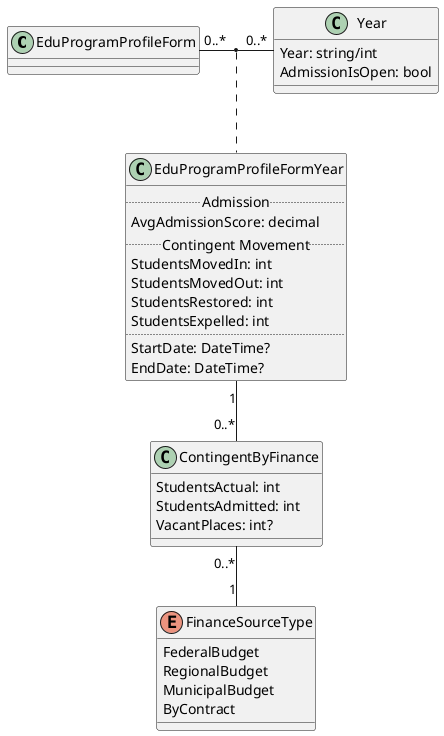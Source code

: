 @startuml Contingent

EduProgramProfileForm "0..*" - "0..*" Year
(EduProgramProfileForm, Year) .. EduProgramProfileFormYear 

ContingentByFinance "0..*" -- "1" FinanceSourceType
EduProgramProfileFormYear "1" -- "0..*" ContingentByFinance

class EduProgramProfileFormYear {
    .. Admission ..
    AvgAdmissionScore: decimal
    .. Contingent Movement ..
    StudentsMovedIn: int
    StudentsMovedOut: int
    StudentsRestored: int
    StudentsExpelled: int
    ..
    StartDate: DateTime?
    EndDate: DateTime?
}

class ContingentByFinance {
    StudentsActual: int
    StudentsAdmitted: int
    VacantPlaces: int?
}

class Year {
    Year: string/int
    AdmissionIsOpen: bool
}

enum FinanceSourceType {
    FederalBudget
    RegionalBudget
    MunicipalBudget
    ByContract
}

@enduml
